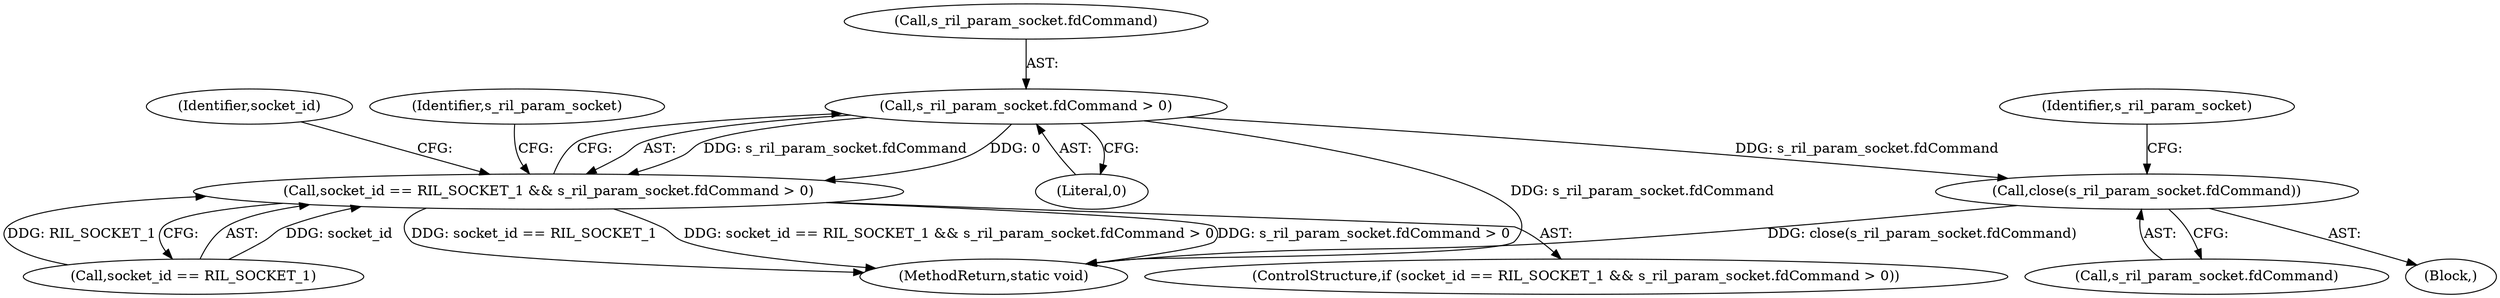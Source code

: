 digraph "0_Android_cd5f15f588a5d27e99ba12f057245bfe507f8c42@API" {
"1000398" [label="(Call,s_ril_param_socket.fdCommand > 0)"];
"1000394" [label="(Call,socket_id == RIL_SOCKET_1 && s_ril_param_socket.fdCommand > 0)"];
"1000404" [label="(Call,close(s_ril_param_socket.fdCommand))"];
"1000410" [label="(Identifier,s_ril_param_socket)"];
"1000394" [label="(Call,socket_id == RIL_SOCKET_1 && s_ril_param_socket.fdCommand > 0)"];
"1000395" [label="(Call,socket_id == RIL_SOCKET_1)"];
"1000418" [label="(Identifier,socket_id)"];
"1000635" [label="(MethodReturn,static void)"];
"1000393" [label="(ControlStructure,if (socket_id == RIL_SOCKET_1 && s_ril_param_socket.fdCommand > 0))"];
"1000405" [label="(Call,s_ril_param_socket.fdCommand)"];
"1000404" [label="(Call,close(s_ril_param_socket.fdCommand))"];
"1000402" [label="(Literal,0)"];
"1000406" [label="(Identifier,s_ril_param_socket)"];
"1000399" [label="(Call,s_ril_param_socket.fdCommand)"];
"1000403" [label="(Block,)"];
"1000398" [label="(Call,s_ril_param_socket.fdCommand > 0)"];
"1000398" -> "1000394"  [label="AST: "];
"1000398" -> "1000402"  [label="CFG: "];
"1000399" -> "1000398"  [label="AST: "];
"1000402" -> "1000398"  [label="AST: "];
"1000394" -> "1000398"  [label="CFG: "];
"1000398" -> "1000635"  [label="DDG: s_ril_param_socket.fdCommand"];
"1000398" -> "1000394"  [label="DDG: s_ril_param_socket.fdCommand"];
"1000398" -> "1000394"  [label="DDG: 0"];
"1000398" -> "1000404"  [label="DDG: s_ril_param_socket.fdCommand"];
"1000394" -> "1000393"  [label="AST: "];
"1000394" -> "1000395"  [label="CFG: "];
"1000395" -> "1000394"  [label="AST: "];
"1000406" -> "1000394"  [label="CFG: "];
"1000418" -> "1000394"  [label="CFG: "];
"1000394" -> "1000635"  [label="DDG: socket_id == RIL_SOCKET_1 && s_ril_param_socket.fdCommand > 0"];
"1000394" -> "1000635"  [label="DDG: s_ril_param_socket.fdCommand > 0"];
"1000394" -> "1000635"  [label="DDG: socket_id == RIL_SOCKET_1"];
"1000395" -> "1000394"  [label="DDG: socket_id"];
"1000395" -> "1000394"  [label="DDG: RIL_SOCKET_1"];
"1000404" -> "1000403"  [label="AST: "];
"1000404" -> "1000405"  [label="CFG: "];
"1000405" -> "1000404"  [label="AST: "];
"1000410" -> "1000404"  [label="CFG: "];
"1000404" -> "1000635"  [label="DDG: close(s_ril_param_socket.fdCommand)"];
}
